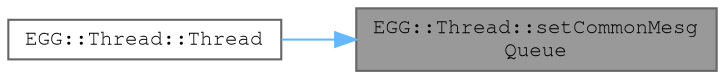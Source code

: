 digraph "EGG::Thread::setCommonMesgQueue"
{
 // LATEX_PDF_SIZE
  bgcolor="transparent";
  edge [fontname=FreeMono,fontsize=10,labelfontname=FreeMono,labelfontsize=10];
  node [fontname=FreeMono,fontsize=10,shape=box,height=0.2,width=0.4];
  rankdir="RL";
  Node1 [label="EGG::Thread::setCommonMesg\lQueue",height=0.2,width=0.4,color="gray40", fillcolor="grey60", style="filled", fontcolor="black",tooltip="Configures the message queue."];
  Node1 -> Node2 [dir="back",color="steelblue1",style="solid"];
  Node2 [label="EGG::Thread::Thread",height=0.2,width=0.4,color="grey40", fillcolor="white", style="filled",URL="$class_e_g_g_1_1_thread.html#a1a390cc8d8a258a20d33cbd8331c5815",tooltip="< [vt+0x10]"];
}
